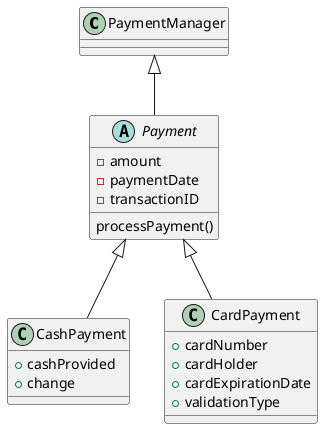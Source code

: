 @startuml
class PaymentManager {
    
}

abstract Payment {
  - amount
  - paymentDate
  - transactionID
  processPayment()
}

class CashPayment {
  + cashProvided
  + change
}

class CardPayment {
  + cardNumber
  + cardHolder
  + cardExpirationDate
  + validationType
}



PaymentManager <|-- Payment
Payment <|-- CashPayment
Payment <|-- CardPayment


@enduml